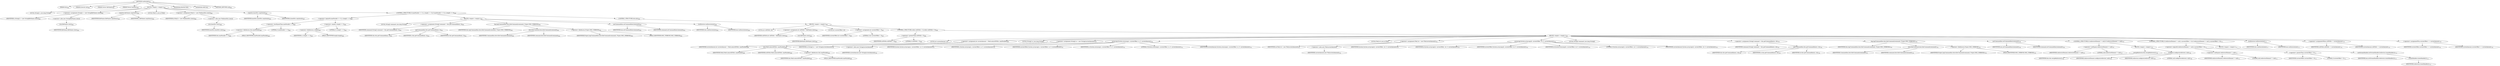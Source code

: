 digraph "runParallel" {  
"1679" [label = <(METHOD,runParallel)<SUB>681</SUB>> ]
"73" [label = <(PARAM,this)<SUB>681</SUB>> ]
"1680" [label = <(PARAM,Execute exe)<SUB>681</SUB>> ]
"1681" [label = <(PARAM,Vector fileNames)<SUB>681</SUB>> ]
"1682" [label = <(PARAM,Vector baseDirs)<SUB>682</SUB>> ]
"1683" [label = <(BLOCK,&lt;empty&gt;,&lt;empty&gt;)<SUB>683</SUB>> ]
"1684" [label = <(LOCAL,String[] s: java.lang.String[])> ]
"1685" [label = <(&lt;operator&gt;.assignment,String[] s = new String[fileNames.size()])<SUB>684</SUB>> ]
"1686" [label = <(IDENTIFIER,s,String[] s = new String[fileNames.size()])<SUB>684</SUB>> ]
"1687" [label = <(&lt;operator&gt;.alloc,new String[fileNames.size()])> ]
"1688" [label = <(size,fileNames.size())<SUB>684</SUB>> ]
"1689" [label = <(IDENTIFIER,fileNames,fileNames.size())<SUB>684</SUB>> ]
"1690" [label = <(copyInto,fileNames.copyInto(s))<SUB>685</SUB>> ]
"1691" [label = <(IDENTIFIER,fileNames,fileNames.copyInto(s))<SUB>685</SUB>> ]
"1692" [label = <(IDENTIFIER,s,fileNames.copyInto(s))<SUB>685</SUB>> ]
"1693" [label = <(LOCAL,File[] b: java.io.File[])> ]
"1694" [label = <(&lt;operator&gt;.assignment,File[] b = new File[baseDirs.size()])<SUB>686</SUB>> ]
"1695" [label = <(IDENTIFIER,b,File[] b = new File[baseDirs.size()])<SUB>686</SUB>> ]
"1696" [label = <(&lt;operator&gt;.alloc,new File[baseDirs.size()])> ]
"1697" [label = <(size,baseDirs.size())<SUB>686</SUB>> ]
"1698" [label = <(IDENTIFIER,baseDirs,baseDirs.size())<SUB>686</SUB>> ]
"1699" [label = <(copyInto,baseDirs.copyInto(b))<SUB>687</SUB>> ]
"1700" [label = <(IDENTIFIER,baseDirs,baseDirs.copyInto(b))<SUB>687</SUB>> ]
"1701" [label = <(IDENTIFIER,b,baseDirs.copyInto(b))<SUB>687</SUB>> ]
"1702" [label = <(CONTROL_STRUCTURE,if (maxParallel &lt;= 0 || s.length == 0),if (maxParallel &lt;= 0 || s.length == 0))<SUB>689</SUB>> ]
"1703" [label = <(&lt;operator&gt;.logicalOr,maxParallel &lt;= 0 || s.length == 0)<SUB>689</SUB>> ]
"1704" [label = <(&lt;operator&gt;.lessEqualsThan,maxParallel &lt;= 0)<SUB>689</SUB>> ]
"1705" [label = <(&lt;operator&gt;.fieldAccess,this.maxParallel)<SUB>689</SUB>> ]
"1706" [label = <(IDENTIFIER,this,maxParallel &lt;= 0)<SUB>689</SUB>> ]
"1707" [label = <(FIELD_IDENTIFIER,maxParallel,maxParallel)<SUB>689</SUB>> ]
"1708" [label = <(LITERAL,0,maxParallel &lt;= 0)<SUB>689</SUB>> ]
"1709" [label = <(&lt;operator&gt;.equals,s.length == 0)<SUB>690</SUB>> ]
"1710" [label = <(&lt;operator&gt;.fieldAccess,s.length)<SUB>690</SUB>> ]
"1711" [label = <(IDENTIFIER,s,s.length == 0)<SUB>690</SUB>> ]
"1712" [label = <(FIELD_IDENTIFIER,length,length)<SUB>690</SUB>> ]
"1713" [label = <(LITERAL,0,s.length == 0)<SUB>690</SUB>> ]
"1714" [label = <(BLOCK,&lt;empty&gt;,&lt;empty&gt;)<SUB>690</SUB>> ]
"1715" [label = <(LOCAL,String[] command: java.lang.String[])> ]
"1716" [label = <(&lt;operator&gt;.assignment,String[] command = this.getCommandline(s, b))<SUB>691</SUB>> ]
"1717" [label = <(IDENTIFIER,command,String[] command = this.getCommandline(s, b))<SUB>691</SUB>> ]
"1718" [label = <(getCommandline,this.getCommandline(s, b))<SUB>691</SUB>> ]
"72" [label = <(IDENTIFIER,this,this.getCommandline(s, b))<SUB>691</SUB>> ]
"1719" [label = <(IDENTIFIER,s,this.getCommandline(s, b))<SUB>691</SUB>> ]
"1720" [label = <(IDENTIFIER,b,this.getCommandline(s, b))<SUB>691</SUB>> ]
"1721" [label = <(log,log(Commandline.describeCommand(command), Project.MSG_VERBOSE))<SUB>692</SUB>> ]
"74" [label = <(IDENTIFIER,this,log(Commandline.describeCommand(command), Project.MSG_VERBOSE))<SUB>692</SUB>> ]
"1722" [label = <(describeCommand,describeCommand(command))<SUB>692</SUB>> ]
"1723" [label = <(IDENTIFIER,Commandline,describeCommand(command))<SUB>692</SUB>> ]
"1724" [label = <(IDENTIFIER,command,describeCommand(command))<SUB>692</SUB>> ]
"1725" [label = <(&lt;operator&gt;.fieldAccess,Project.MSG_VERBOSE)<SUB>692</SUB>> ]
"1726" [label = <(IDENTIFIER,Project,log(Commandline.describeCommand(command), Project.MSG_VERBOSE))<SUB>692</SUB>> ]
"1727" [label = <(FIELD_IDENTIFIER,MSG_VERBOSE,MSG_VERBOSE)<SUB>692</SUB>> ]
"1728" [label = <(setCommandline,setCommandline(command))<SUB>693</SUB>> ]
"1729" [label = <(IDENTIFIER,exe,setCommandline(command))<SUB>693</SUB>> ]
"1730" [label = <(IDENTIFIER,command,setCommandline(command))<SUB>693</SUB>> ]
"1731" [label = <(runExecute,runExecute(exe))<SUB>694</SUB>> ]
"75" [label = <(IDENTIFIER,this,runExecute(exe))<SUB>694</SUB>> ]
"1732" [label = <(IDENTIFIER,exe,runExecute(exe))<SUB>694</SUB>> ]
"1733" [label = <(CONTROL_STRUCTURE,else,else)<SUB>695</SUB>> ]
"1734" [label = <(BLOCK,&lt;empty&gt;,&lt;empty&gt;)<SUB>695</SUB>> ]
"1735" [label = <(LOCAL,int stillToDo: int)> ]
"1736" [label = <(&lt;operator&gt;.assignment,int stillToDo = fileNames.size())<SUB>696</SUB>> ]
"1737" [label = <(IDENTIFIER,stillToDo,int stillToDo = fileNames.size())<SUB>696</SUB>> ]
"1738" [label = <(size,fileNames.size())<SUB>696</SUB>> ]
"1739" [label = <(IDENTIFIER,fileNames,fileNames.size())<SUB>696</SUB>> ]
"1740" [label = <(LOCAL,int currentOffset: int)> ]
"1741" [label = <(&lt;operator&gt;.assignment,int currentOffset = 0)<SUB>697</SUB>> ]
"1742" [label = <(IDENTIFIER,currentOffset,int currentOffset = 0)<SUB>697</SUB>> ]
"1743" [label = <(LITERAL,0,int currentOffset = 0)<SUB>697</SUB>> ]
"1744" [label = <(CONTROL_STRUCTURE,while (stillToDo &gt; 0),while (stillToDo &gt; 0))<SUB>698</SUB>> ]
"1745" [label = <(&lt;operator&gt;.greaterThan,stillToDo &gt; 0)<SUB>698</SUB>> ]
"1746" [label = <(IDENTIFIER,stillToDo,stillToDo &gt; 0)<SUB>698</SUB>> ]
"1747" [label = <(LITERAL,0,stillToDo &gt; 0)<SUB>698</SUB>> ]
"1748" [label = <(BLOCK,&lt;empty&gt;,&lt;empty&gt;)<SUB>698</SUB>> ]
"1749" [label = <(LOCAL,int currentAmount: int)> ]
"1750" [label = <(&lt;operator&gt;.assignment,int currentAmount = Math.min(stillToDo, maxParallel))<SUB>699</SUB>> ]
"1751" [label = <(IDENTIFIER,currentAmount,int currentAmount = Math.min(stillToDo, maxParallel))<SUB>699</SUB>> ]
"1752" [label = <(min,Math.min(stillToDo, maxParallel))<SUB>699</SUB>> ]
"1753" [label = <(IDENTIFIER,Math,Math.min(stillToDo, maxParallel))<SUB>699</SUB>> ]
"1754" [label = <(IDENTIFIER,stillToDo,Math.min(stillToDo, maxParallel))<SUB>699</SUB>> ]
"1755" [label = <(&lt;operator&gt;.fieldAccess,this.maxParallel)<SUB>699</SUB>> ]
"1756" [label = <(IDENTIFIER,this,Math.min(stillToDo, maxParallel))<SUB>699</SUB>> ]
"1757" [label = <(FIELD_IDENTIFIER,maxParallel,maxParallel)<SUB>699</SUB>> ]
"1758" [label = <(LOCAL,String[] cs: java.lang.String[])> ]
"1759" [label = <(&lt;operator&gt;.assignment,String[] cs = new String[currentAmount])<SUB>700</SUB>> ]
"1760" [label = <(IDENTIFIER,cs,String[] cs = new String[currentAmount])<SUB>700</SUB>> ]
"1761" [label = <(&lt;operator&gt;.alloc,new String[currentAmount])> ]
"1762" [label = <(IDENTIFIER,currentAmount,new String[currentAmount])<SUB>700</SUB>> ]
"1763" [label = <(arraycopy,System.arraycopy(s, currentOffset, cs, 0, currentAmount))<SUB>701</SUB>> ]
"1764" [label = <(IDENTIFIER,System,System.arraycopy(s, currentOffset, cs, 0, currentAmount))<SUB>701</SUB>> ]
"1765" [label = <(IDENTIFIER,s,System.arraycopy(s, currentOffset, cs, 0, currentAmount))<SUB>701</SUB>> ]
"1766" [label = <(IDENTIFIER,currentOffset,System.arraycopy(s, currentOffset, cs, 0, currentAmount))<SUB>701</SUB>> ]
"1767" [label = <(IDENTIFIER,cs,System.arraycopy(s, currentOffset, cs, 0, currentAmount))<SUB>701</SUB>> ]
"1768" [label = <(LITERAL,0,System.arraycopy(s, currentOffset, cs, 0, currentAmount))<SUB>701</SUB>> ]
"1769" [label = <(IDENTIFIER,currentAmount,System.arraycopy(s, currentOffset, cs, 0, currentAmount))<SUB>701</SUB>> ]
"1770" [label = <(LOCAL,File[] cb: java.io.File[])> ]
"1771" [label = <(&lt;operator&gt;.assignment,File[] cb = new File[currentAmount])<SUB>702</SUB>> ]
"1772" [label = <(IDENTIFIER,cb,File[] cb = new File[currentAmount])<SUB>702</SUB>> ]
"1773" [label = <(&lt;operator&gt;.alloc,new File[currentAmount])> ]
"1774" [label = <(IDENTIFIER,currentAmount,new File[currentAmount])<SUB>702</SUB>> ]
"1775" [label = <(arraycopy,System.arraycopy(b, currentOffset, cb, 0, currentAmount))<SUB>703</SUB>> ]
"1776" [label = <(IDENTIFIER,System,System.arraycopy(b, currentOffset, cb, 0, currentAmount))<SUB>703</SUB>> ]
"1777" [label = <(IDENTIFIER,b,System.arraycopy(b, currentOffset, cb, 0, currentAmount))<SUB>703</SUB>> ]
"1778" [label = <(IDENTIFIER,currentOffset,System.arraycopy(b, currentOffset, cb, 0, currentAmount))<SUB>703</SUB>> ]
"1779" [label = <(IDENTIFIER,cb,System.arraycopy(b, currentOffset, cb, 0, currentAmount))<SUB>703</SUB>> ]
"1780" [label = <(LITERAL,0,System.arraycopy(b, currentOffset, cb, 0, currentAmount))<SUB>703</SUB>> ]
"1781" [label = <(IDENTIFIER,currentAmount,System.arraycopy(b, currentOffset, cb, 0, currentAmount))<SUB>703</SUB>> ]
"1782" [label = <(LOCAL,String[] command: java.lang.String[])> ]
"1783" [label = <(&lt;operator&gt;.assignment,String[] command = this.getCommandline(cs, cb))<SUB>704</SUB>> ]
"1784" [label = <(IDENTIFIER,command,String[] command = this.getCommandline(cs, cb))<SUB>704</SUB>> ]
"1785" [label = <(getCommandline,this.getCommandline(cs, cb))<SUB>704</SUB>> ]
"76" [label = <(IDENTIFIER,this,this.getCommandline(cs, cb))<SUB>704</SUB>> ]
"1786" [label = <(IDENTIFIER,cs,this.getCommandline(cs, cb))<SUB>704</SUB>> ]
"1787" [label = <(IDENTIFIER,cb,this.getCommandline(cs, cb))<SUB>704</SUB>> ]
"1788" [label = <(log,log(Commandline.describeCommand(command), Project.MSG_VERBOSE))<SUB>705</SUB>> ]
"77" [label = <(IDENTIFIER,this,log(Commandline.describeCommand(command), Project.MSG_VERBOSE))<SUB>705</SUB>> ]
"1789" [label = <(describeCommand,describeCommand(command))<SUB>705</SUB>> ]
"1790" [label = <(IDENTIFIER,Commandline,describeCommand(command))<SUB>705</SUB>> ]
"1791" [label = <(IDENTIFIER,command,describeCommand(command))<SUB>705</SUB>> ]
"1792" [label = <(&lt;operator&gt;.fieldAccess,Project.MSG_VERBOSE)<SUB>705</SUB>> ]
"1793" [label = <(IDENTIFIER,Project,log(Commandline.describeCommand(command), Project.MSG_VERBOSE))<SUB>705</SUB>> ]
"1794" [label = <(FIELD_IDENTIFIER,MSG_VERBOSE,MSG_VERBOSE)<SUB>705</SUB>> ]
"1795" [label = <(setCommandline,setCommandline(command))<SUB>706</SUB>> ]
"1796" [label = <(IDENTIFIER,exe,setCommandline(command))<SUB>706</SUB>> ]
"1797" [label = <(IDENTIFIER,command,setCommandline(command))<SUB>706</SUB>> ]
"1798" [label = <(CONTROL_STRUCTURE,if (redirectorElement != null),if (redirectorElement != null))<SUB>707</SUB>> ]
"1799" [label = <(&lt;operator&gt;.notEquals,redirectorElement != null)<SUB>707</SUB>> ]
"1800" [label = <(IDENTIFIER,redirectorElement,redirectorElement != null)<SUB>707</SUB>> ]
"1801" [label = <(LITERAL,null,redirectorElement != null)<SUB>707</SUB>> ]
"1802" [label = <(BLOCK,&lt;empty&gt;,&lt;empty&gt;)<SUB>707</SUB>> ]
"1803" [label = <(setupRedirector,this.setupRedirector())<SUB>708</SUB>> ]
"78" [label = <(IDENTIFIER,this,this.setupRedirector())<SUB>708</SUB>> ]
"1804" [label = <(configure,configure(redirector, null))<SUB>709</SUB>> ]
"1805" [label = <(IDENTIFIER,redirectorElement,configure(redirector, null))<SUB>709</SUB>> ]
"1806" [label = <(IDENTIFIER,redirector,configure(redirector, null))<SUB>709</SUB>> ]
"1807" [label = <(LITERAL,null,configure(redirector, null))<SUB>709</SUB>> ]
"1808" [label = <(CONTROL_STRUCTURE,if (redirectorElement != null || currentOffset &gt; 0),if (redirectorElement != null || currentOffset &gt; 0))<SUB>711</SUB>> ]
"1809" [label = <(&lt;operator&gt;.logicalOr,redirectorElement != null || currentOffset &gt; 0)<SUB>711</SUB>> ]
"1810" [label = <(&lt;operator&gt;.notEquals,redirectorElement != null)<SUB>711</SUB>> ]
"1811" [label = <(IDENTIFIER,redirectorElement,redirectorElement != null)<SUB>711</SUB>> ]
"1812" [label = <(LITERAL,null,redirectorElement != null)<SUB>711</SUB>> ]
"1813" [label = <(&lt;operator&gt;.greaterThan,currentOffset &gt; 0)<SUB>711</SUB>> ]
"1814" [label = <(IDENTIFIER,currentOffset,currentOffset &gt; 0)<SUB>711</SUB>> ]
"1815" [label = <(LITERAL,0,currentOffset &gt; 0)<SUB>711</SUB>> ]
"1816" [label = <(BLOCK,&lt;empty&gt;,&lt;empty&gt;)<SUB>711</SUB>> ]
"1817" [label = <(setStreamHandler,setStreamHandler(redirector.createHandler()))<SUB>715</SUB>> ]
"1818" [label = <(IDENTIFIER,exe,setStreamHandler(redirector.createHandler()))<SUB>715</SUB>> ]
"1819" [label = <(createHandler,createHandler())<SUB>715</SUB>> ]
"1820" [label = <(IDENTIFIER,redirector,createHandler())<SUB>715</SUB>> ]
"1821" [label = <(runExecute,runExecute(exe))<SUB>717</SUB>> ]
"79" [label = <(IDENTIFIER,this,runExecute(exe))<SUB>717</SUB>> ]
"1822" [label = <(IDENTIFIER,exe,runExecute(exe))<SUB>717</SUB>> ]
"1823" [label = <(&lt;operator&gt;.assignmentMinus,stillToDo -= currentAmount)<SUB>719</SUB>> ]
"1824" [label = <(IDENTIFIER,stillToDo,stillToDo -= currentAmount)<SUB>719</SUB>> ]
"1825" [label = <(IDENTIFIER,currentAmount,stillToDo -= currentAmount)<SUB>719</SUB>> ]
"1826" [label = <(&lt;operator&gt;.assignmentPlus,currentOffset += currentAmount)<SUB>720</SUB>> ]
"1827" [label = <(IDENTIFIER,currentOffset,currentOffset += currentAmount)<SUB>720</SUB>> ]
"1828" [label = <(IDENTIFIER,currentAmount,currentOffset += currentAmount)<SUB>720</SUB>> ]
"1829" [label = <(MODIFIER,PROTECTED)> ]
"1830" [label = <(MODIFIER,VIRTUAL)> ]
"1831" [label = <(METHOD_RETURN,void)<SUB>681</SUB>> ]
  "1679" -> "73" 
  "1679" -> "1680" 
  "1679" -> "1681" 
  "1679" -> "1682" 
  "1679" -> "1683" 
  "1679" -> "1829" 
  "1679" -> "1830" 
  "1679" -> "1831" 
  "1683" -> "1684" 
  "1683" -> "1685" 
  "1683" -> "1690" 
  "1683" -> "1693" 
  "1683" -> "1694" 
  "1683" -> "1699" 
  "1683" -> "1702" 
  "1685" -> "1686" 
  "1685" -> "1687" 
  "1687" -> "1688" 
  "1688" -> "1689" 
  "1690" -> "1691" 
  "1690" -> "1692" 
  "1694" -> "1695" 
  "1694" -> "1696" 
  "1696" -> "1697" 
  "1697" -> "1698" 
  "1699" -> "1700" 
  "1699" -> "1701" 
  "1702" -> "1703" 
  "1702" -> "1714" 
  "1702" -> "1733" 
  "1703" -> "1704" 
  "1703" -> "1709" 
  "1704" -> "1705" 
  "1704" -> "1708" 
  "1705" -> "1706" 
  "1705" -> "1707" 
  "1709" -> "1710" 
  "1709" -> "1713" 
  "1710" -> "1711" 
  "1710" -> "1712" 
  "1714" -> "1715" 
  "1714" -> "1716" 
  "1714" -> "1721" 
  "1714" -> "1728" 
  "1714" -> "1731" 
  "1716" -> "1717" 
  "1716" -> "1718" 
  "1718" -> "72" 
  "1718" -> "1719" 
  "1718" -> "1720" 
  "1721" -> "74" 
  "1721" -> "1722" 
  "1721" -> "1725" 
  "1722" -> "1723" 
  "1722" -> "1724" 
  "1725" -> "1726" 
  "1725" -> "1727" 
  "1728" -> "1729" 
  "1728" -> "1730" 
  "1731" -> "75" 
  "1731" -> "1732" 
  "1733" -> "1734" 
  "1734" -> "1735" 
  "1734" -> "1736" 
  "1734" -> "1740" 
  "1734" -> "1741" 
  "1734" -> "1744" 
  "1736" -> "1737" 
  "1736" -> "1738" 
  "1738" -> "1739" 
  "1741" -> "1742" 
  "1741" -> "1743" 
  "1744" -> "1745" 
  "1744" -> "1748" 
  "1745" -> "1746" 
  "1745" -> "1747" 
  "1748" -> "1749" 
  "1748" -> "1750" 
  "1748" -> "1758" 
  "1748" -> "1759" 
  "1748" -> "1763" 
  "1748" -> "1770" 
  "1748" -> "1771" 
  "1748" -> "1775" 
  "1748" -> "1782" 
  "1748" -> "1783" 
  "1748" -> "1788" 
  "1748" -> "1795" 
  "1748" -> "1798" 
  "1748" -> "1808" 
  "1748" -> "1821" 
  "1748" -> "1823" 
  "1748" -> "1826" 
  "1750" -> "1751" 
  "1750" -> "1752" 
  "1752" -> "1753" 
  "1752" -> "1754" 
  "1752" -> "1755" 
  "1755" -> "1756" 
  "1755" -> "1757" 
  "1759" -> "1760" 
  "1759" -> "1761" 
  "1761" -> "1762" 
  "1763" -> "1764" 
  "1763" -> "1765" 
  "1763" -> "1766" 
  "1763" -> "1767" 
  "1763" -> "1768" 
  "1763" -> "1769" 
  "1771" -> "1772" 
  "1771" -> "1773" 
  "1773" -> "1774" 
  "1775" -> "1776" 
  "1775" -> "1777" 
  "1775" -> "1778" 
  "1775" -> "1779" 
  "1775" -> "1780" 
  "1775" -> "1781" 
  "1783" -> "1784" 
  "1783" -> "1785" 
  "1785" -> "76" 
  "1785" -> "1786" 
  "1785" -> "1787" 
  "1788" -> "77" 
  "1788" -> "1789" 
  "1788" -> "1792" 
  "1789" -> "1790" 
  "1789" -> "1791" 
  "1792" -> "1793" 
  "1792" -> "1794" 
  "1795" -> "1796" 
  "1795" -> "1797" 
  "1798" -> "1799" 
  "1798" -> "1802" 
  "1799" -> "1800" 
  "1799" -> "1801" 
  "1802" -> "1803" 
  "1802" -> "1804" 
  "1803" -> "78" 
  "1804" -> "1805" 
  "1804" -> "1806" 
  "1804" -> "1807" 
  "1808" -> "1809" 
  "1808" -> "1816" 
  "1809" -> "1810" 
  "1809" -> "1813" 
  "1810" -> "1811" 
  "1810" -> "1812" 
  "1813" -> "1814" 
  "1813" -> "1815" 
  "1816" -> "1817" 
  "1817" -> "1818" 
  "1817" -> "1819" 
  "1819" -> "1820" 
  "1821" -> "79" 
  "1821" -> "1822" 
  "1823" -> "1824" 
  "1823" -> "1825" 
  "1826" -> "1827" 
  "1826" -> "1828" 
}
